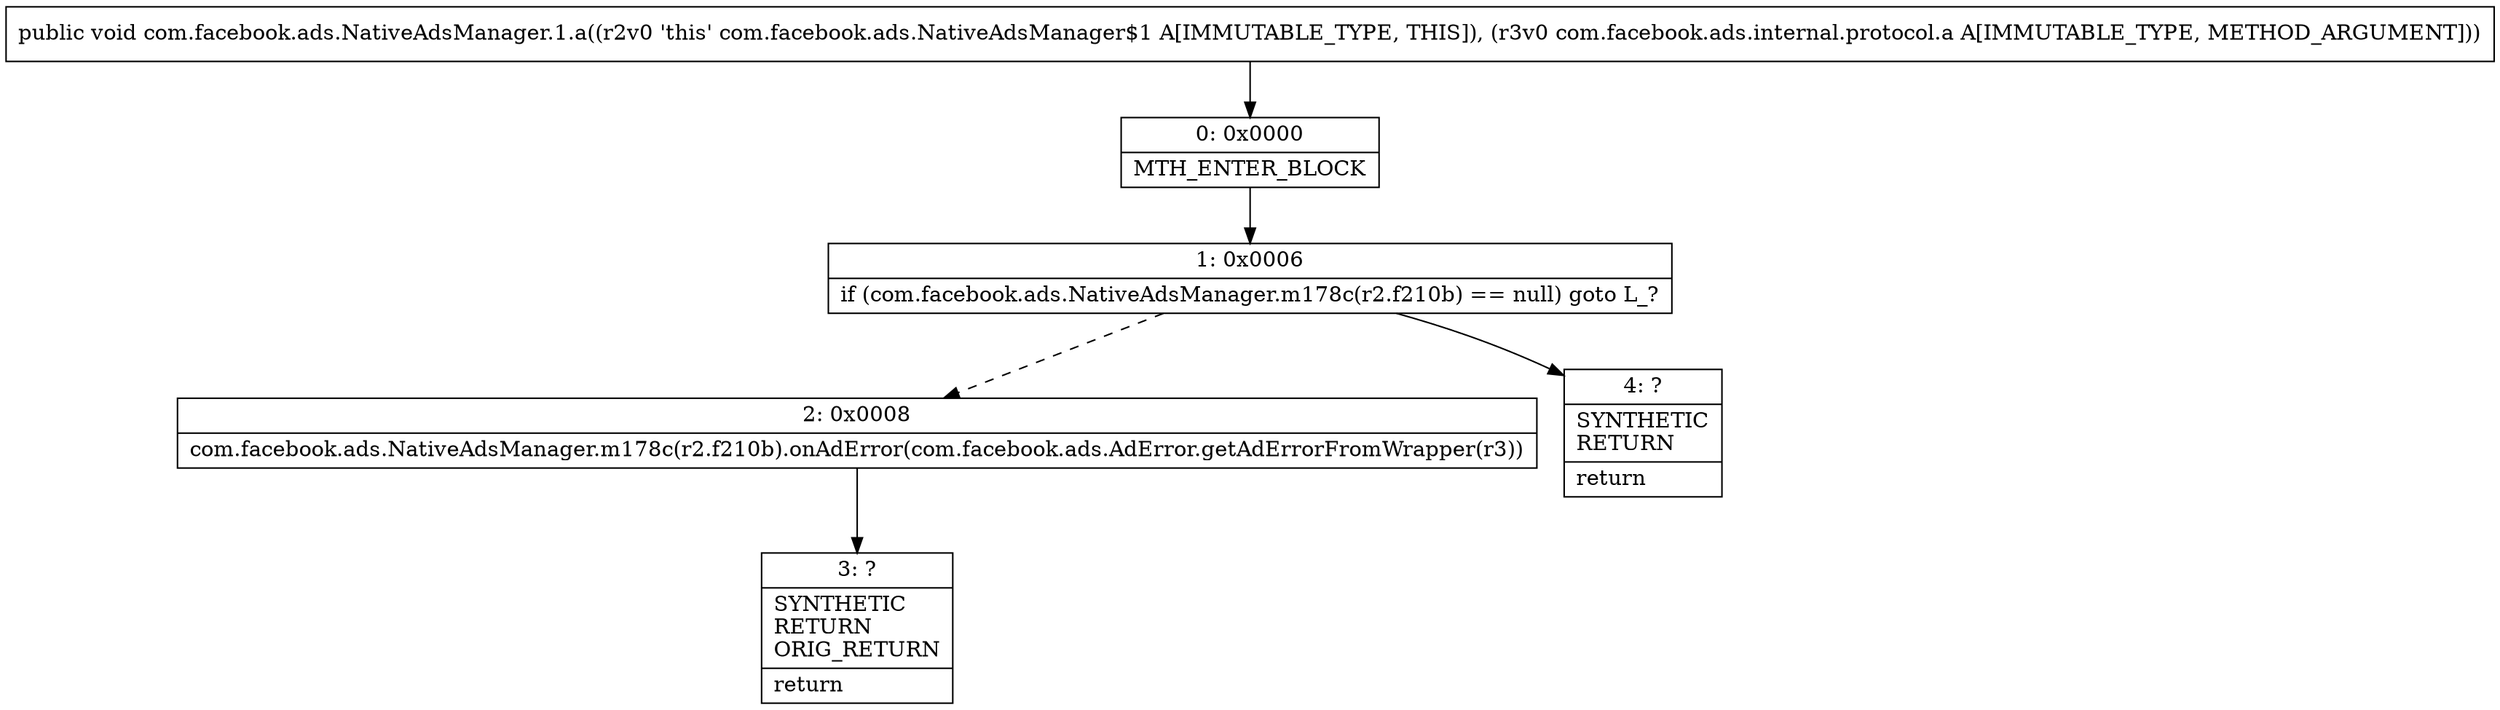 digraph "CFG forcom.facebook.ads.NativeAdsManager.1.a(Lcom\/facebook\/ads\/internal\/protocol\/a;)V" {
Node_0 [shape=record,label="{0\:\ 0x0000|MTH_ENTER_BLOCK\l}"];
Node_1 [shape=record,label="{1\:\ 0x0006|if (com.facebook.ads.NativeAdsManager.m178c(r2.f210b) == null) goto L_?\l}"];
Node_2 [shape=record,label="{2\:\ 0x0008|com.facebook.ads.NativeAdsManager.m178c(r2.f210b).onAdError(com.facebook.ads.AdError.getAdErrorFromWrapper(r3))\l}"];
Node_3 [shape=record,label="{3\:\ ?|SYNTHETIC\lRETURN\lORIG_RETURN\l|return\l}"];
Node_4 [shape=record,label="{4\:\ ?|SYNTHETIC\lRETURN\l|return\l}"];
MethodNode[shape=record,label="{public void com.facebook.ads.NativeAdsManager.1.a((r2v0 'this' com.facebook.ads.NativeAdsManager$1 A[IMMUTABLE_TYPE, THIS]), (r3v0 com.facebook.ads.internal.protocol.a A[IMMUTABLE_TYPE, METHOD_ARGUMENT])) }"];
MethodNode -> Node_0;
Node_0 -> Node_1;
Node_1 -> Node_2[style=dashed];
Node_1 -> Node_4;
Node_2 -> Node_3;
}


